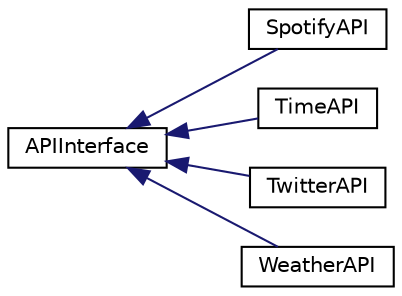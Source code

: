 digraph "Graphical Class Hierarchy"
{
 // LATEX_PDF_SIZE
  edge [fontname="Helvetica",fontsize="10",labelfontname="Helvetica",labelfontsize="10"];
  node [fontname="Helvetica",fontsize="10",shape=record];
  rankdir="LR";
  Node0 [label="APIInterface",height=0.2,width=0.4,color="black", fillcolor="white", style="filled",URL="$classAPIInterface.html",tooltip="Interface to define general API object Different types of API objects implement interface (evident by..."];
  Node0 -> Node1 [dir="back",color="midnightblue",fontsize="10",style="solid",fontname="Helvetica"];
  Node1 [label="SpotifyAPI",height=0.2,width=0.4,color="black", fillcolor="white", style="filled",URL="$classSpotifyAPI.html",tooltip="Class used to interface with Spotify API Class performs Spotify API authentication using a refresh to..."];
  Node0 -> Node2 [dir="back",color="midnightblue",fontsize="10",style="solid",fontname="Helvetica"];
  Node2 [label="TimeAPI",height=0.2,width=0.4,color="black", fillcolor="white", style="filled",URL="$classTimeAPI.html",tooltip=" "];
  Node0 -> Node3 [dir="back",color="midnightblue",fontsize="10",style="solid",fontname="Helvetica"];
  Node3 [label="TwitterAPI",height=0.2,width=0.4,color="black", fillcolor="white", style="filled",URL="$classTwitterAPI.html",tooltip="Class used to interface with Twitter API Class performs Twitter API authentication using a refresh to..."];
  Node0 -> Node4 [dir="back",color="midnightblue",fontsize="10",style="solid",fontname="Helvetica"];
  Node4 [label="WeatherAPI",height=0.2,width=0.4,color="black", fillcolor="white", style="filled",URL="$classWeatherAPI.html",tooltip="Class used to interface with Weather API Class performs API call to fetch recently weather data from ..."];
}

